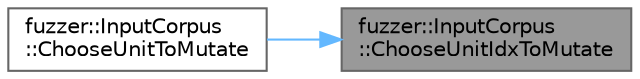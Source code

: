 digraph "fuzzer::InputCorpus::ChooseUnitIdxToMutate"
{
 // LATEX_PDF_SIZE
  bgcolor="transparent";
  edge [fontname=Helvetica,fontsize=10,labelfontname=Helvetica,labelfontsize=10];
  node [fontname=Helvetica,fontsize=10,shape=box,height=0.2,width=0.4];
  rankdir="RL";
  Node1 [id="Node000001",label="fuzzer::InputCorpus\l::ChooseUnitIdxToMutate",height=0.2,width=0.4,color="gray40", fillcolor="grey60", style="filled", fontcolor="black",tooltip=" "];
  Node1 -> Node2 [id="edge1_Node000001_Node000002",dir="back",color="steelblue1",style="solid",tooltip=" "];
  Node2 [id="Node000002",label="fuzzer::InputCorpus\l::ChooseUnitToMutate",height=0.2,width=0.4,color="grey40", fillcolor="white", style="filled",URL="$classfuzzer_1_1_input_corpus.html#a57f2871e2fe6f0465cc94ca2f5041fe0",tooltip=" "];
}
